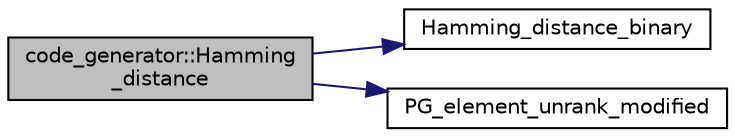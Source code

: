 digraph "code_generator::Hamming_distance"
{
  edge [fontname="Helvetica",fontsize="10",labelfontname="Helvetica",labelfontsize="10"];
  node [fontname="Helvetica",fontsize="10",shape=record];
  rankdir="LR";
  Node72 [label="code_generator::Hamming\l_distance",height=0.2,width=0.4,color="black", fillcolor="grey75", style="filled", fontcolor="black"];
  Node72 -> Node73 [color="midnightblue",fontsize="10",style="solid",fontname="Helvetica"];
  Node73 [label="Hamming_distance_binary",height=0.2,width=0.4,color="black", fillcolor="white", style="filled",URL="$d2/d7c/combinatorics_8_c.html#ab223ed0a73b2fdf6c3dc995c37eab42f"];
  Node72 -> Node74 [color="midnightblue",fontsize="10",style="solid",fontname="Helvetica"];
  Node74 [label="PG_element_unrank_modified",height=0.2,width=0.4,color="black", fillcolor="white", style="filled",URL="$d4/d67/geometry_8h.html#a83ae9b605d496f6a90345303f6efae64"];
}
